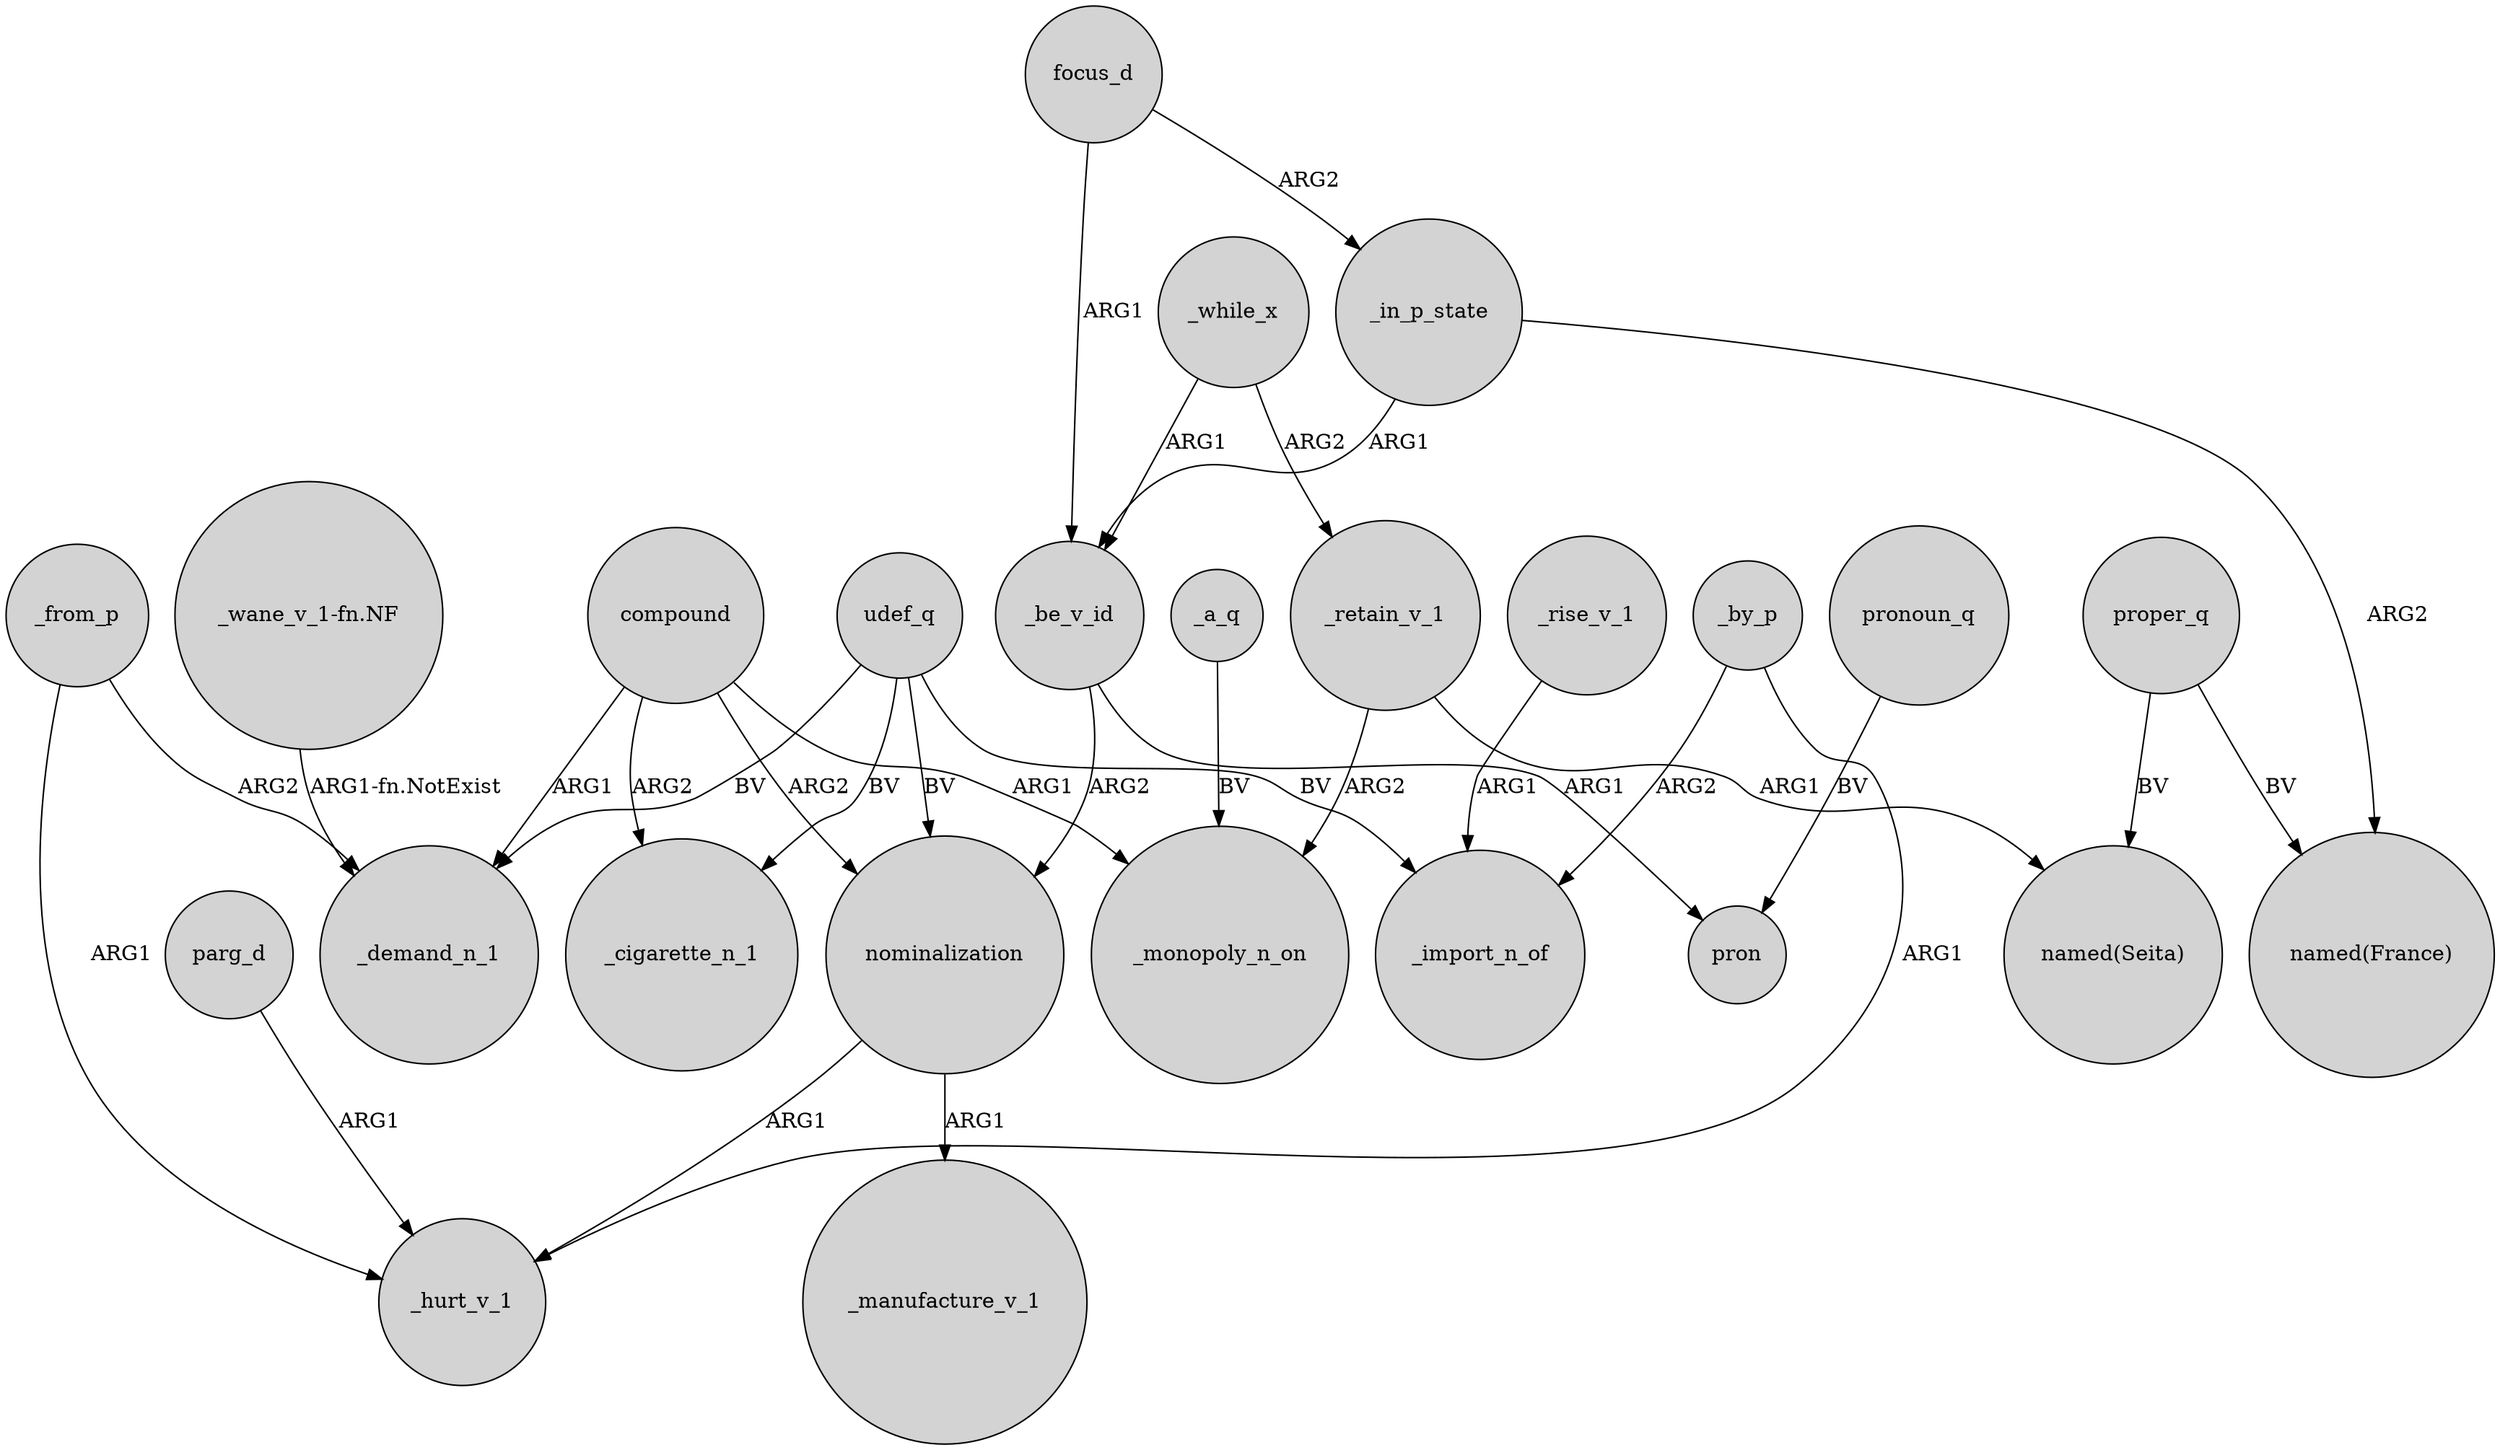 digraph {
	node [shape=circle style=filled]
	nominalization -> _hurt_v_1 [label=ARG1]
	_from_p -> _hurt_v_1 [label=ARG1]
	"_wane_v_1-fn.NF" -> _demand_n_1 [label="ARG1-fn.NotExist"]
	_from_p -> _demand_n_1 [label=ARG2]
	_a_q -> _monopoly_n_on [label=BV]
	_in_p_state -> "named(France)" [label=ARG2]
	focus_d -> _in_p_state [label=ARG2]
	proper_q -> "named(France)" [label=BV]
	compound -> _monopoly_n_on [label=ARG1]
	_by_p -> _hurt_v_1 [label=ARG1]
	compound -> _demand_n_1 [label=ARG1]
	_while_x -> _be_v_id [label=ARG1]
	nominalization -> _manufacture_v_1 [label=ARG1]
	udef_q -> _cigarette_n_1 [label=BV]
	_in_p_state -> _be_v_id [label=ARG1]
	compound -> nominalization [label=ARG2]
	_while_x -> _retain_v_1 [label=ARG2]
	_be_v_id -> pron [label=ARG1]
	_retain_v_1 -> _monopoly_n_on [label=ARG2]
	pronoun_q -> pron [label=BV]
	_rise_v_1 -> _import_n_of [label=ARG1]
	focus_d -> _be_v_id [label=ARG1]
	_by_p -> _import_n_of [label=ARG2]
	udef_q -> _demand_n_1 [label=BV]
	_be_v_id -> nominalization [label=ARG2]
	udef_q -> nominalization [label=BV]
	udef_q -> _import_n_of [label=BV]
	compound -> _cigarette_n_1 [label=ARG2]
	_retain_v_1 -> "named(Seita)" [label=ARG1]
	proper_q -> "named(Seita)" [label=BV]
	parg_d -> _hurt_v_1 [label=ARG1]
}
